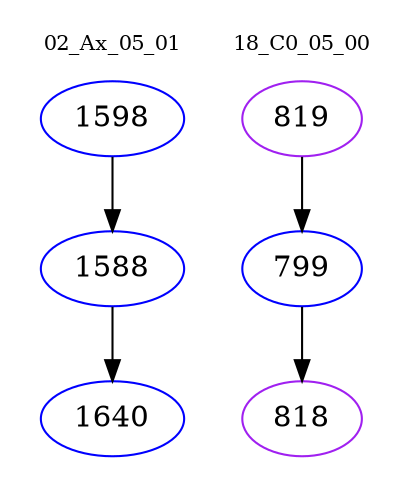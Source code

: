 digraph{
subgraph cluster_0 {
color = white
label = "02_Ax_05_01";
fontsize=10;
T0_1598 [label="1598", color="blue"]
T0_1598 -> T0_1588 [color="black"]
T0_1588 [label="1588", color="blue"]
T0_1588 -> T0_1640 [color="black"]
T0_1640 [label="1640", color="blue"]
}
subgraph cluster_1 {
color = white
label = "18_C0_05_00";
fontsize=10;
T1_819 [label="819", color="purple"]
T1_819 -> T1_799 [color="black"]
T1_799 [label="799", color="blue"]
T1_799 -> T1_818 [color="black"]
T1_818 [label="818", color="purple"]
}
}
